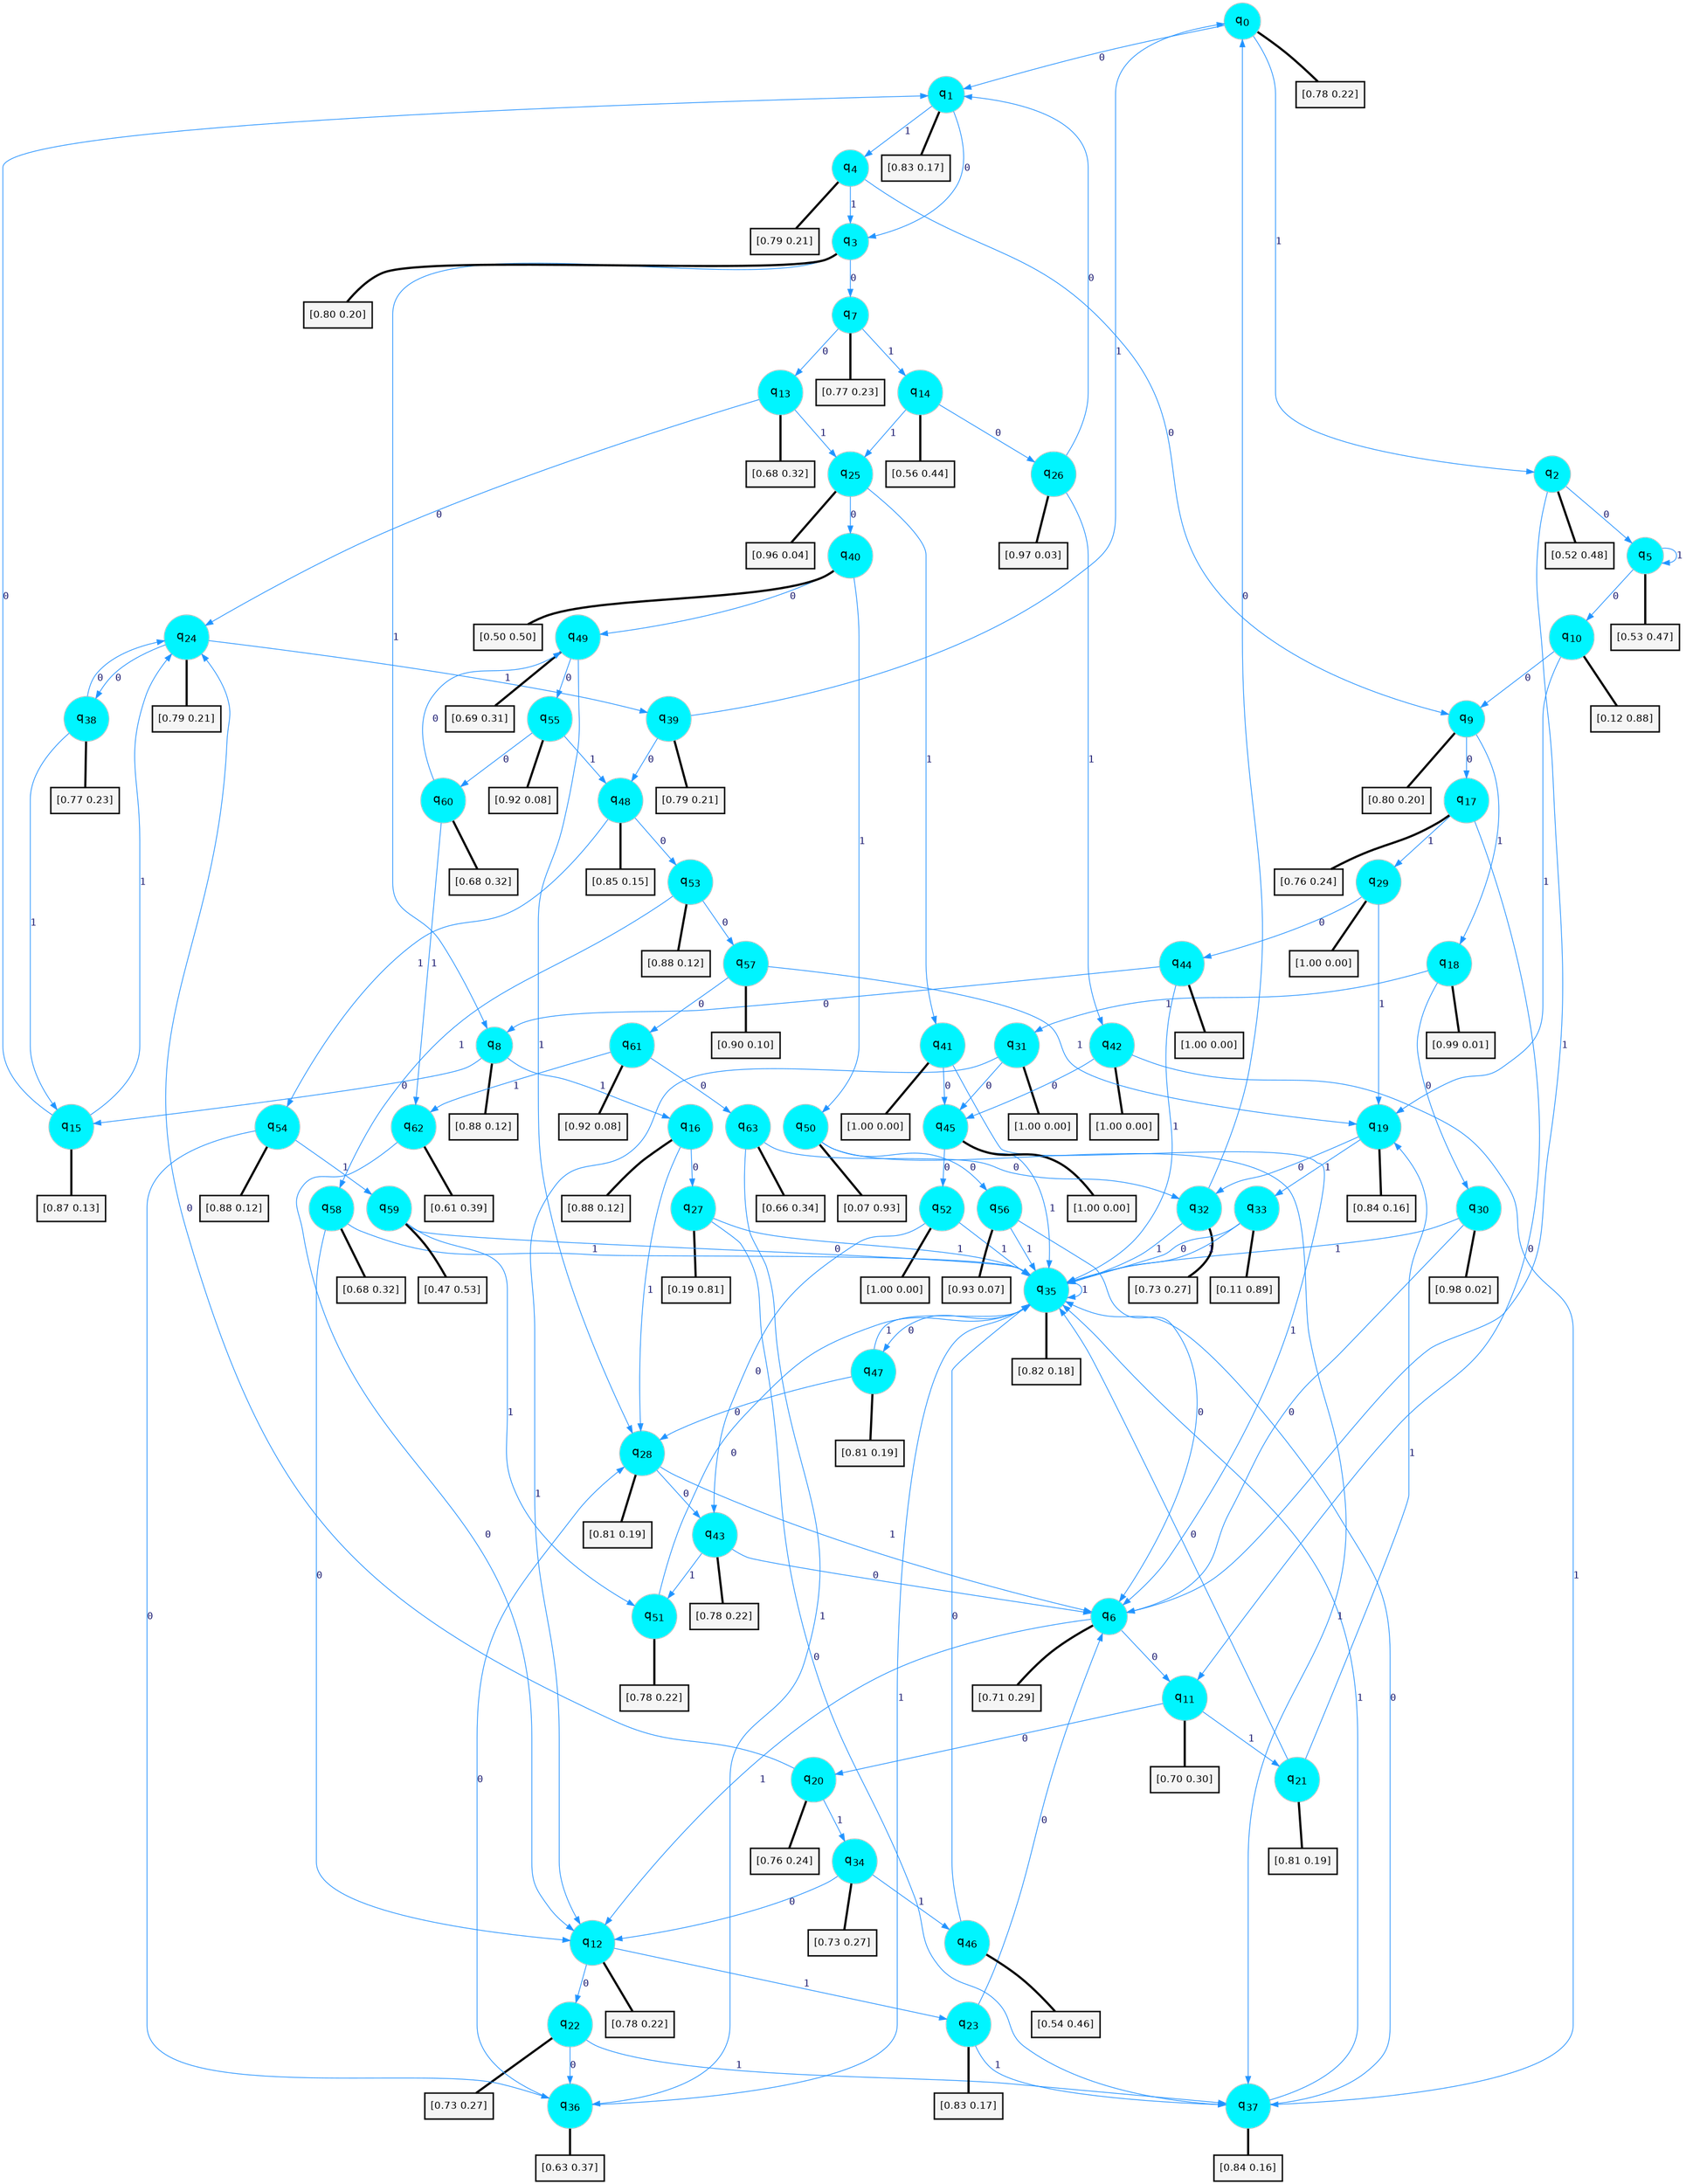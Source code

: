 digraph G {
graph [
bgcolor=transparent, dpi=300, rankdir=TD, size="40,25"];
node [
color=gray, fillcolor=turquoise1, fontcolor=black, fontname=Helvetica, fontsize=16, fontweight=bold, shape=circle, style=filled];
edge [
arrowsize=1, color=dodgerblue1, fontcolor=midnightblue, fontname=courier, fontweight=bold, penwidth=1, style=solid, weight=20];
0[label=<q<SUB>0</SUB>>];
1[label=<q<SUB>1</SUB>>];
2[label=<q<SUB>2</SUB>>];
3[label=<q<SUB>3</SUB>>];
4[label=<q<SUB>4</SUB>>];
5[label=<q<SUB>5</SUB>>];
6[label=<q<SUB>6</SUB>>];
7[label=<q<SUB>7</SUB>>];
8[label=<q<SUB>8</SUB>>];
9[label=<q<SUB>9</SUB>>];
10[label=<q<SUB>10</SUB>>];
11[label=<q<SUB>11</SUB>>];
12[label=<q<SUB>12</SUB>>];
13[label=<q<SUB>13</SUB>>];
14[label=<q<SUB>14</SUB>>];
15[label=<q<SUB>15</SUB>>];
16[label=<q<SUB>16</SUB>>];
17[label=<q<SUB>17</SUB>>];
18[label=<q<SUB>18</SUB>>];
19[label=<q<SUB>19</SUB>>];
20[label=<q<SUB>20</SUB>>];
21[label=<q<SUB>21</SUB>>];
22[label=<q<SUB>22</SUB>>];
23[label=<q<SUB>23</SUB>>];
24[label=<q<SUB>24</SUB>>];
25[label=<q<SUB>25</SUB>>];
26[label=<q<SUB>26</SUB>>];
27[label=<q<SUB>27</SUB>>];
28[label=<q<SUB>28</SUB>>];
29[label=<q<SUB>29</SUB>>];
30[label=<q<SUB>30</SUB>>];
31[label=<q<SUB>31</SUB>>];
32[label=<q<SUB>32</SUB>>];
33[label=<q<SUB>33</SUB>>];
34[label=<q<SUB>34</SUB>>];
35[label=<q<SUB>35</SUB>>];
36[label=<q<SUB>36</SUB>>];
37[label=<q<SUB>37</SUB>>];
38[label=<q<SUB>38</SUB>>];
39[label=<q<SUB>39</SUB>>];
40[label=<q<SUB>40</SUB>>];
41[label=<q<SUB>41</SUB>>];
42[label=<q<SUB>42</SUB>>];
43[label=<q<SUB>43</SUB>>];
44[label=<q<SUB>44</SUB>>];
45[label=<q<SUB>45</SUB>>];
46[label=<q<SUB>46</SUB>>];
47[label=<q<SUB>47</SUB>>];
48[label=<q<SUB>48</SUB>>];
49[label=<q<SUB>49</SUB>>];
50[label=<q<SUB>50</SUB>>];
51[label=<q<SUB>51</SUB>>];
52[label=<q<SUB>52</SUB>>];
53[label=<q<SUB>53</SUB>>];
54[label=<q<SUB>54</SUB>>];
55[label=<q<SUB>55</SUB>>];
56[label=<q<SUB>56</SUB>>];
57[label=<q<SUB>57</SUB>>];
58[label=<q<SUB>58</SUB>>];
59[label=<q<SUB>59</SUB>>];
60[label=<q<SUB>60</SUB>>];
61[label=<q<SUB>61</SUB>>];
62[label=<q<SUB>62</SUB>>];
63[label=<q<SUB>63</SUB>>];
64[label="[0.78 0.22]", shape=box,fontcolor=black, fontname=Helvetica, fontsize=14, penwidth=2, fillcolor=whitesmoke,color=black];
65[label="[0.83 0.17]", shape=box,fontcolor=black, fontname=Helvetica, fontsize=14, penwidth=2, fillcolor=whitesmoke,color=black];
66[label="[0.52 0.48]", shape=box,fontcolor=black, fontname=Helvetica, fontsize=14, penwidth=2, fillcolor=whitesmoke,color=black];
67[label="[0.80 0.20]", shape=box,fontcolor=black, fontname=Helvetica, fontsize=14, penwidth=2, fillcolor=whitesmoke,color=black];
68[label="[0.79 0.21]", shape=box,fontcolor=black, fontname=Helvetica, fontsize=14, penwidth=2, fillcolor=whitesmoke,color=black];
69[label="[0.53 0.47]", shape=box,fontcolor=black, fontname=Helvetica, fontsize=14, penwidth=2, fillcolor=whitesmoke,color=black];
70[label="[0.71 0.29]", shape=box,fontcolor=black, fontname=Helvetica, fontsize=14, penwidth=2, fillcolor=whitesmoke,color=black];
71[label="[0.77 0.23]", shape=box,fontcolor=black, fontname=Helvetica, fontsize=14, penwidth=2, fillcolor=whitesmoke,color=black];
72[label="[0.88 0.12]", shape=box,fontcolor=black, fontname=Helvetica, fontsize=14, penwidth=2, fillcolor=whitesmoke,color=black];
73[label="[0.80 0.20]", shape=box,fontcolor=black, fontname=Helvetica, fontsize=14, penwidth=2, fillcolor=whitesmoke,color=black];
74[label="[0.12 0.88]", shape=box,fontcolor=black, fontname=Helvetica, fontsize=14, penwidth=2, fillcolor=whitesmoke,color=black];
75[label="[0.70 0.30]", shape=box,fontcolor=black, fontname=Helvetica, fontsize=14, penwidth=2, fillcolor=whitesmoke,color=black];
76[label="[0.78 0.22]", shape=box,fontcolor=black, fontname=Helvetica, fontsize=14, penwidth=2, fillcolor=whitesmoke,color=black];
77[label="[0.68 0.32]", shape=box,fontcolor=black, fontname=Helvetica, fontsize=14, penwidth=2, fillcolor=whitesmoke,color=black];
78[label="[0.56 0.44]", shape=box,fontcolor=black, fontname=Helvetica, fontsize=14, penwidth=2, fillcolor=whitesmoke,color=black];
79[label="[0.87 0.13]", shape=box,fontcolor=black, fontname=Helvetica, fontsize=14, penwidth=2, fillcolor=whitesmoke,color=black];
80[label="[0.88 0.12]", shape=box,fontcolor=black, fontname=Helvetica, fontsize=14, penwidth=2, fillcolor=whitesmoke,color=black];
81[label="[0.76 0.24]", shape=box,fontcolor=black, fontname=Helvetica, fontsize=14, penwidth=2, fillcolor=whitesmoke,color=black];
82[label="[0.99 0.01]", shape=box,fontcolor=black, fontname=Helvetica, fontsize=14, penwidth=2, fillcolor=whitesmoke,color=black];
83[label="[0.84 0.16]", shape=box,fontcolor=black, fontname=Helvetica, fontsize=14, penwidth=2, fillcolor=whitesmoke,color=black];
84[label="[0.76 0.24]", shape=box,fontcolor=black, fontname=Helvetica, fontsize=14, penwidth=2, fillcolor=whitesmoke,color=black];
85[label="[0.81 0.19]", shape=box,fontcolor=black, fontname=Helvetica, fontsize=14, penwidth=2, fillcolor=whitesmoke,color=black];
86[label="[0.73 0.27]", shape=box,fontcolor=black, fontname=Helvetica, fontsize=14, penwidth=2, fillcolor=whitesmoke,color=black];
87[label="[0.83 0.17]", shape=box,fontcolor=black, fontname=Helvetica, fontsize=14, penwidth=2, fillcolor=whitesmoke,color=black];
88[label="[0.79 0.21]", shape=box,fontcolor=black, fontname=Helvetica, fontsize=14, penwidth=2, fillcolor=whitesmoke,color=black];
89[label="[0.96 0.04]", shape=box,fontcolor=black, fontname=Helvetica, fontsize=14, penwidth=2, fillcolor=whitesmoke,color=black];
90[label="[0.97 0.03]", shape=box,fontcolor=black, fontname=Helvetica, fontsize=14, penwidth=2, fillcolor=whitesmoke,color=black];
91[label="[0.19 0.81]", shape=box,fontcolor=black, fontname=Helvetica, fontsize=14, penwidth=2, fillcolor=whitesmoke,color=black];
92[label="[0.81 0.19]", shape=box,fontcolor=black, fontname=Helvetica, fontsize=14, penwidth=2, fillcolor=whitesmoke,color=black];
93[label="[1.00 0.00]", shape=box,fontcolor=black, fontname=Helvetica, fontsize=14, penwidth=2, fillcolor=whitesmoke,color=black];
94[label="[0.98 0.02]", shape=box,fontcolor=black, fontname=Helvetica, fontsize=14, penwidth=2, fillcolor=whitesmoke,color=black];
95[label="[1.00 0.00]", shape=box,fontcolor=black, fontname=Helvetica, fontsize=14, penwidth=2, fillcolor=whitesmoke,color=black];
96[label="[0.73 0.27]", shape=box,fontcolor=black, fontname=Helvetica, fontsize=14, penwidth=2, fillcolor=whitesmoke,color=black];
97[label="[0.11 0.89]", shape=box,fontcolor=black, fontname=Helvetica, fontsize=14, penwidth=2, fillcolor=whitesmoke,color=black];
98[label="[0.73 0.27]", shape=box,fontcolor=black, fontname=Helvetica, fontsize=14, penwidth=2, fillcolor=whitesmoke,color=black];
99[label="[0.82 0.18]", shape=box,fontcolor=black, fontname=Helvetica, fontsize=14, penwidth=2, fillcolor=whitesmoke,color=black];
100[label="[0.63 0.37]", shape=box,fontcolor=black, fontname=Helvetica, fontsize=14, penwidth=2, fillcolor=whitesmoke,color=black];
101[label="[0.84 0.16]", shape=box,fontcolor=black, fontname=Helvetica, fontsize=14, penwidth=2, fillcolor=whitesmoke,color=black];
102[label="[0.77 0.23]", shape=box,fontcolor=black, fontname=Helvetica, fontsize=14, penwidth=2, fillcolor=whitesmoke,color=black];
103[label="[0.79 0.21]", shape=box,fontcolor=black, fontname=Helvetica, fontsize=14, penwidth=2, fillcolor=whitesmoke,color=black];
104[label="[0.50 0.50]", shape=box,fontcolor=black, fontname=Helvetica, fontsize=14, penwidth=2, fillcolor=whitesmoke,color=black];
105[label="[1.00 0.00]", shape=box,fontcolor=black, fontname=Helvetica, fontsize=14, penwidth=2, fillcolor=whitesmoke,color=black];
106[label="[1.00 0.00]", shape=box,fontcolor=black, fontname=Helvetica, fontsize=14, penwidth=2, fillcolor=whitesmoke,color=black];
107[label="[0.78 0.22]", shape=box,fontcolor=black, fontname=Helvetica, fontsize=14, penwidth=2, fillcolor=whitesmoke,color=black];
108[label="[1.00 0.00]", shape=box,fontcolor=black, fontname=Helvetica, fontsize=14, penwidth=2, fillcolor=whitesmoke,color=black];
109[label="[1.00 0.00]", shape=box,fontcolor=black, fontname=Helvetica, fontsize=14, penwidth=2, fillcolor=whitesmoke,color=black];
110[label="[0.54 0.46]", shape=box,fontcolor=black, fontname=Helvetica, fontsize=14, penwidth=2, fillcolor=whitesmoke,color=black];
111[label="[0.81 0.19]", shape=box,fontcolor=black, fontname=Helvetica, fontsize=14, penwidth=2, fillcolor=whitesmoke,color=black];
112[label="[0.85 0.15]", shape=box,fontcolor=black, fontname=Helvetica, fontsize=14, penwidth=2, fillcolor=whitesmoke,color=black];
113[label="[0.69 0.31]", shape=box,fontcolor=black, fontname=Helvetica, fontsize=14, penwidth=2, fillcolor=whitesmoke,color=black];
114[label="[0.07 0.93]", shape=box,fontcolor=black, fontname=Helvetica, fontsize=14, penwidth=2, fillcolor=whitesmoke,color=black];
115[label="[0.78 0.22]", shape=box,fontcolor=black, fontname=Helvetica, fontsize=14, penwidth=2, fillcolor=whitesmoke,color=black];
116[label="[1.00 0.00]", shape=box,fontcolor=black, fontname=Helvetica, fontsize=14, penwidth=2, fillcolor=whitesmoke,color=black];
117[label="[0.88 0.12]", shape=box,fontcolor=black, fontname=Helvetica, fontsize=14, penwidth=2, fillcolor=whitesmoke,color=black];
118[label="[0.88 0.12]", shape=box,fontcolor=black, fontname=Helvetica, fontsize=14, penwidth=2, fillcolor=whitesmoke,color=black];
119[label="[0.92 0.08]", shape=box,fontcolor=black, fontname=Helvetica, fontsize=14, penwidth=2, fillcolor=whitesmoke,color=black];
120[label="[0.93 0.07]", shape=box,fontcolor=black, fontname=Helvetica, fontsize=14, penwidth=2, fillcolor=whitesmoke,color=black];
121[label="[0.90 0.10]", shape=box,fontcolor=black, fontname=Helvetica, fontsize=14, penwidth=2, fillcolor=whitesmoke,color=black];
122[label="[0.68 0.32]", shape=box,fontcolor=black, fontname=Helvetica, fontsize=14, penwidth=2, fillcolor=whitesmoke,color=black];
123[label="[0.47 0.53]", shape=box,fontcolor=black, fontname=Helvetica, fontsize=14, penwidth=2, fillcolor=whitesmoke,color=black];
124[label="[0.68 0.32]", shape=box,fontcolor=black, fontname=Helvetica, fontsize=14, penwidth=2, fillcolor=whitesmoke,color=black];
125[label="[0.92 0.08]", shape=box,fontcolor=black, fontname=Helvetica, fontsize=14, penwidth=2, fillcolor=whitesmoke,color=black];
126[label="[0.61 0.39]", shape=box,fontcolor=black, fontname=Helvetica, fontsize=14, penwidth=2, fillcolor=whitesmoke,color=black];
127[label="[0.66 0.34]", shape=box,fontcolor=black, fontname=Helvetica, fontsize=14, penwidth=2, fillcolor=whitesmoke,color=black];
0->1 [label=0];
0->2 [label=1];
0->64 [arrowhead=none, penwidth=3,color=black];
1->3 [label=0];
1->4 [label=1];
1->65 [arrowhead=none, penwidth=3,color=black];
2->5 [label=0];
2->6 [label=1];
2->66 [arrowhead=none, penwidth=3,color=black];
3->7 [label=0];
3->8 [label=1];
3->67 [arrowhead=none, penwidth=3,color=black];
4->9 [label=0];
4->3 [label=1];
4->68 [arrowhead=none, penwidth=3,color=black];
5->10 [label=0];
5->5 [label=1];
5->69 [arrowhead=none, penwidth=3,color=black];
6->11 [label=0];
6->12 [label=1];
6->70 [arrowhead=none, penwidth=3,color=black];
7->13 [label=0];
7->14 [label=1];
7->71 [arrowhead=none, penwidth=3,color=black];
8->15 [label=0];
8->16 [label=1];
8->72 [arrowhead=none, penwidth=3,color=black];
9->17 [label=0];
9->18 [label=1];
9->73 [arrowhead=none, penwidth=3,color=black];
10->9 [label=0];
10->19 [label=1];
10->74 [arrowhead=none, penwidth=3,color=black];
11->20 [label=0];
11->21 [label=1];
11->75 [arrowhead=none, penwidth=3,color=black];
12->22 [label=0];
12->23 [label=1];
12->76 [arrowhead=none, penwidth=3,color=black];
13->24 [label=0];
13->25 [label=1];
13->77 [arrowhead=none, penwidth=3,color=black];
14->26 [label=0];
14->25 [label=1];
14->78 [arrowhead=none, penwidth=3,color=black];
15->1 [label=0];
15->24 [label=1];
15->79 [arrowhead=none, penwidth=3,color=black];
16->27 [label=0];
16->28 [label=1];
16->80 [arrowhead=none, penwidth=3,color=black];
17->11 [label=0];
17->29 [label=1];
17->81 [arrowhead=none, penwidth=3,color=black];
18->30 [label=0];
18->31 [label=1];
18->82 [arrowhead=none, penwidth=3,color=black];
19->32 [label=0];
19->33 [label=1];
19->83 [arrowhead=none, penwidth=3,color=black];
20->24 [label=0];
20->34 [label=1];
20->84 [arrowhead=none, penwidth=3,color=black];
21->35 [label=0];
21->19 [label=1];
21->85 [arrowhead=none, penwidth=3,color=black];
22->36 [label=0];
22->37 [label=1];
22->86 [arrowhead=none, penwidth=3,color=black];
23->6 [label=0];
23->37 [label=1];
23->87 [arrowhead=none, penwidth=3,color=black];
24->38 [label=0];
24->39 [label=1];
24->88 [arrowhead=none, penwidth=3,color=black];
25->40 [label=0];
25->41 [label=1];
25->89 [arrowhead=none, penwidth=3,color=black];
26->1 [label=0];
26->42 [label=1];
26->90 [arrowhead=none, penwidth=3,color=black];
27->37 [label=0];
27->35 [label=1];
27->91 [arrowhead=none, penwidth=3,color=black];
28->43 [label=0];
28->6 [label=1];
28->92 [arrowhead=none, penwidth=3,color=black];
29->44 [label=0];
29->19 [label=1];
29->93 [arrowhead=none, penwidth=3,color=black];
30->6 [label=0];
30->35 [label=1];
30->94 [arrowhead=none, penwidth=3,color=black];
31->45 [label=0];
31->12 [label=1];
31->95 [arrowhead=none, penwidth=3,color=black];
32->0 [label=0];
32->35 [label=1];
32->96 [arrowhead=none, penwidth=3,color=black];
33->35 [label=0];
33->35 [label=1];
33->97 [arrowhead=none, penwidth=3,color=black];
34->12 [label=0];
34->46 [label=1];
34->98 [arrowhead=none, penwidth=3,color=black];
35->47 [label=0];
35->35 [label=1];
35->99 [arrowhead=none, penwidth=3,color=black];
36->28 [label=0];
36->35 [label=1];
36->100 [arrowhead=none, penwidth=3,color=black];
37->35 [label=0];
37->35 [label=1];
37->101 [arrowhead=none, penwidth=3,color=black];
38->24 [label=0];
38->15 [label=1];
38->102 [arrowhead=none, penwidth=3,color=black];
39->48 [label=0];
39->0 [label=1];
39->103 [arrowhead=none, penwidth=3,color=black];
40->49 [label=0];
40->50 [label=1];
40->104 [arrowhead=none, penwidth=3,color=black];
41->45 [label=0];
41->6 [label=1];
41->105 [arrowhead=none, penwidth=3,color=black];
42->45 [label=0];
42->37 [label=1];
42->106 [arrowhead=none, penwidth=3,color=black];
43->6 [label=0];
43->51 [label=1];
43->107 [arrowhead=none, penwidth=3,color=black];
44->8 [label=0];
44->35 [label=1];
44->108 [arrowhead=none, penwidth=3,color=black];
45->52 [label=0];
45->35 [label=1];
45->109 [arrowhead=none, penwidth=3,color=black];
46->35 [label=0];
46->110 [arrowhead=none, penwidth=3,color=black];
47->28 [label=0];
47->35 [label=1];
47->111 [arrowhead=none, penwidth=3,color=black];
48->53 [label=0];
48->54 [label=1];
48->112 [arrowhead=none, penwidth=3,color=black];
49->55 [label=0];
49->28 [label=1];
49->113 [arrowhead=none, penwidth=3,color=black];
50->56 [label=0];
50->37 [label=1];
50->114 [arrowhead=none, penwidth=3,color=black];
51->35 [label=0];
51->115 [arrowhead=none, penwidth=3,color=black];
52->43 [label=0];
52->35 [label=1];
52->116 [arrowhead=none, penwidth=3,color=black];
53->57 [label=0];
53->58 [label=1];
53->117 [arrowhead=none, penwidth=3,color=black];
54->36 [label=0];
54->59 [label=1];
54->118 [arrowhead=none, penwidth=3,color=black];
55->60 [label=0];
55->48 [label=1];
55->119 [arrowhead=none, penwidth=3,color=black];
56->6 [label=0];
56->35 [label=1];
56->120 [arrowhead=none, penwidth=3,color=black];
57->61 [label=0];
57->19 [label=1];
57->121 [arrowhead=none, penwidth=3,color=black];
58->12 [label=0];
58->35 [label=1];
58->122 [arrowhead=none, penwidth=3,color=black];
59->35 [label=0];
59->51 [label=1];
59->123 [arrowhead=none, penwidth=3,color=black];
60->49 [label=0];
60->62 [label=1];
60->124 [arrowhead=none, penwidth=3,color=black];
61->63 [label=0];
61->62 [label=1];
61->125 [arrowhead=none, penwidth=3,color=black];
62->12 [label=0];
62->126 [arrowhead=none, penwidth=3,color=black];
63->32 [label=0];
63->36 [label=1];
63->127 [arrowhead=none, penwidth=3,color=black];
}
